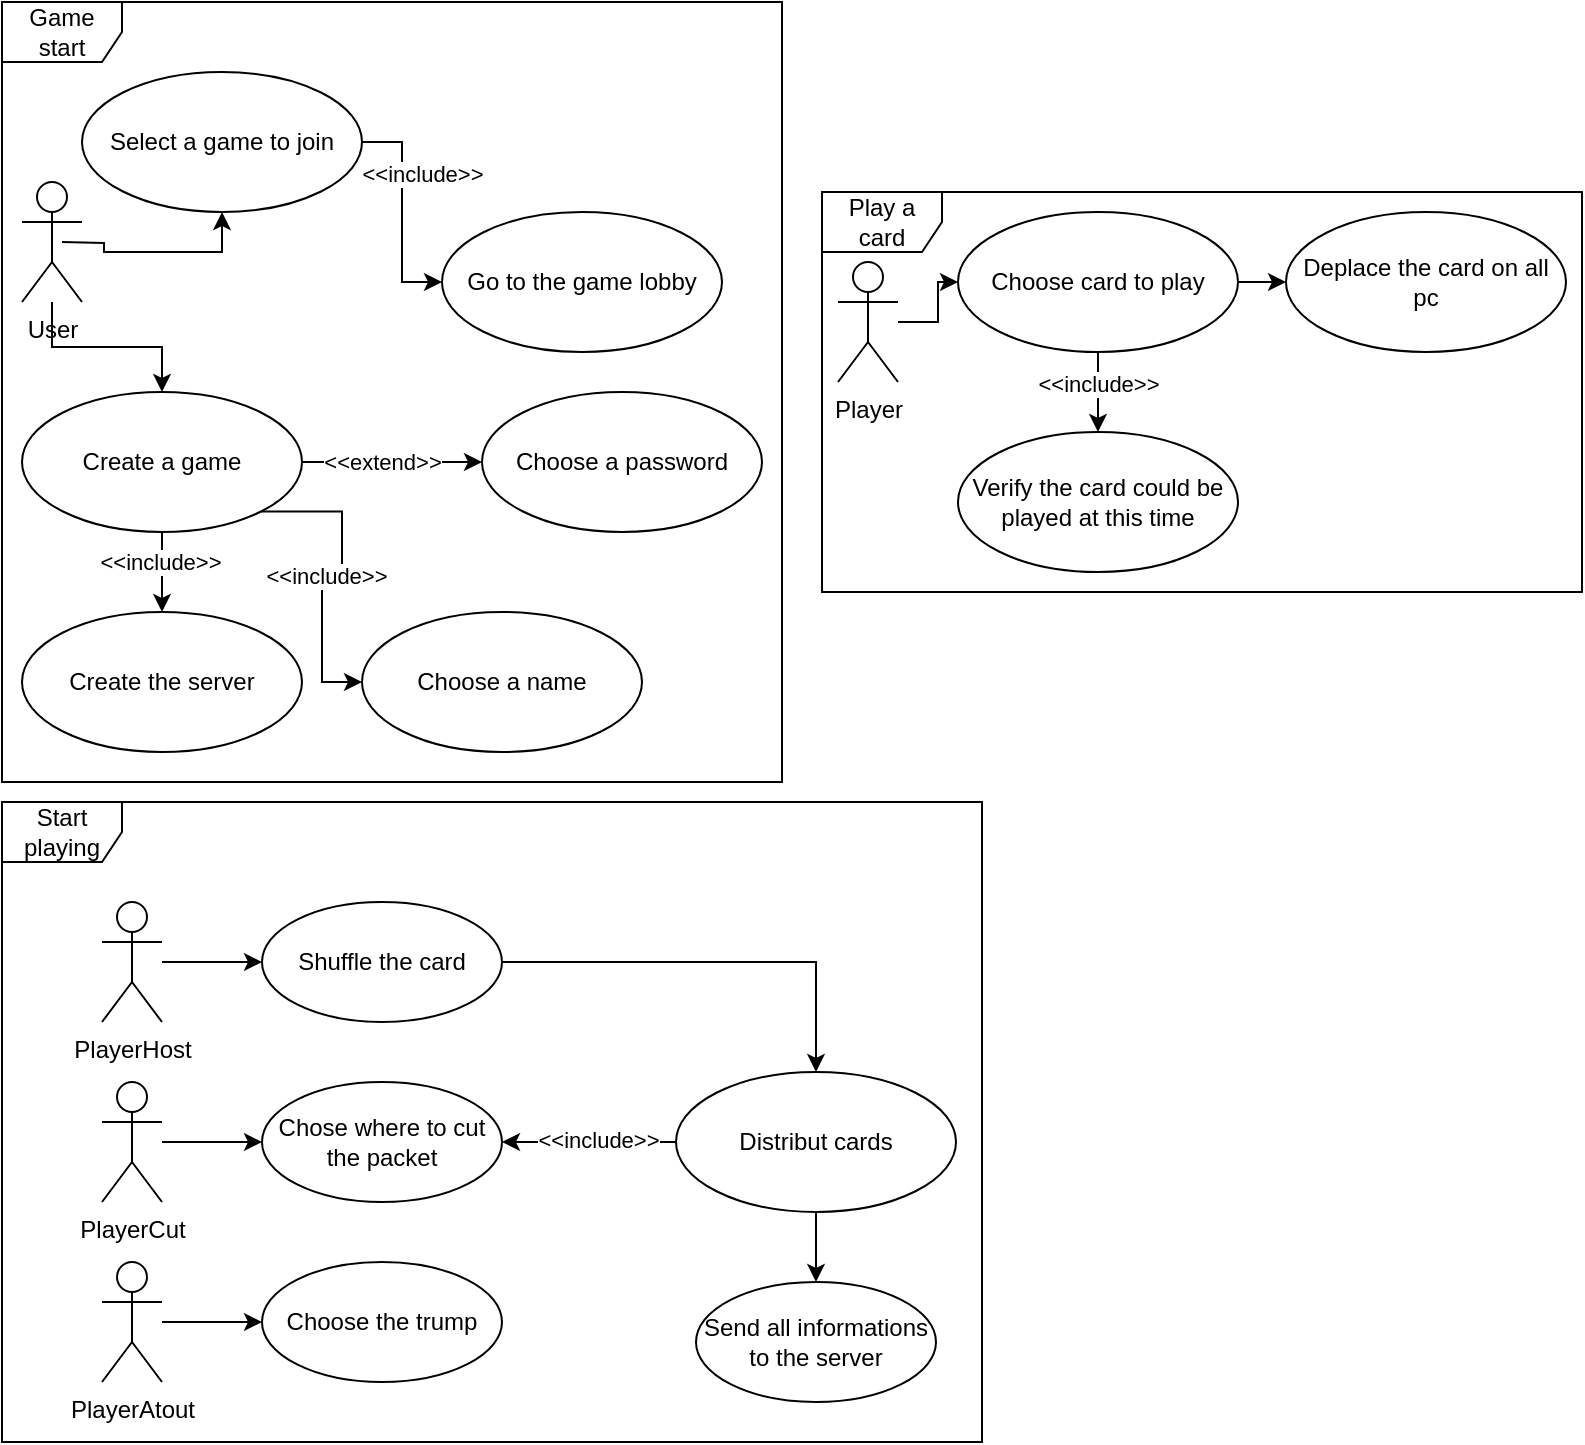 <mxfile version="16.2.4" type="device"><diagram id="8qlNC0n8r7BUnEHbCYcr" name="Page-1"><mxGraphModel dx="2585" dy="1340" grid="1" gridSize="10" guides="1" tooltips="1" connect="1" arrows="1" fold="1" page="1" pageScale="1" pageWidth="827" pageHeight="1169" math="0" shadow="0"><root><mxCell id="0"/><mxCell id="1" parent="0"/><mxCell id="YuhRXQqimlwCLY11rdTs-26" value="Game start" style="shape=umlFrame;whiteSpace=wrap;html=1;" parent="1" vertex="1"><mxGeometry x="10" y="10" width="390" height="390" as="geometry"/></mxCell><mxCell id="YuhRXQqimlwCLY11rdTs-27" value="Go to the game lobby" style="ellipse;whiteSpace=wrap;html=1;" parent="1" vertex="1"><mxGeometry x="230" y="115" width="140" height="70" as="geometry"/></mxCell><mxCell id="YuhRXQqimlwCLY11rdTs-37" value="" style="edgeStyle=orthogonalEdgeStyle;rounded=0;orthogonalLoop=1;jettySize=auto;html=1;" parent="1" source="YuhRXQqimlwCLY11rdTs-28" target="YuhRXQqimlwCLY11rdTs-27" edge="1"><mxGeometry relative="1" as="geometry"/></mxCell><mxCell id="YuhRXQqimlwCLY11rdTs-38" value="&amp;lt;&amp;lt;include&amp;gt;&amp;gt;" style="edgeLabel;html=1;align=center;verticalAlign=middle;resizable=0;points=[];" parent="YuhRXQqimlwCLY11rdTs-37" vertex="1" connectable="0"><mxGeometry x="-0.331" y="-1" relative="1" as="geometry"><mxPoint x="11" y="-1" as="offset"/></mxGeometry></mxCell><mxCell id="YuhRXQqimlwCLY11rdTs-28" value="Select a game to join" style="ellipse;whiteSpace=wrap;html=1;" parent="1" vertex="1"><mxGeometry x="50" y="45" width="140" height="70" as="geometry"/></mxCell><mxCell id="YuhRXQqimlwCLY11rdTs-35" value="" style="edgeStyle=orthogonalEdgeStyle;rounded=0;orthogonalLoop=1;jettySize=auto;html=1;" parent="1" source="YuhRXQqimlwCLY11rdTs-29" target="YuhRXQqimlwCLY11rdTs-30" edge="1"><mxGeometry relative="1" as="geometry"/></mxCell><mxCell id="YuhRXQqimlwCLY11rdTs-36" value="&amp;lt;&amp;lt;include&amp;gt;&amp;gt;" style="edgeLabel;html=1;align=center;verticalAlign=middle;resizable=0;points=[];" parent="YuhRXQqimlwCLY11rdTs-35" vertex="1" connectable="0"><mxGeometry x="-0.266" y="-1" relative="1" as="geometry"><mxPoint as="offset"/></mxGeometry></mxCell><mxCell id="YuhRXQqimlwCLY11rdTs-40" value="" style="edgeStyle=orthogonalEdgeStyle;rounded=0;orthogonalLoop=1;jettySize=auto;html=1;" parent="1" source="YuhRXQqimlwCLY11rdTs-29" target="YuhRXQqimlwCLY11rdTs-39" edge="1"><mxGeometry relative="1" as="geometry"/></mxCell><mxCell id="YuhRXQqimlwCLY11rdTs-41" value="&amp;lt;&amp;lt;extend&amp;gt;&amp;gt;" style="edgeLabel;html=1;align=center;verticalAlign=middle;resizable=0;points=[];" parent="YuhRXQqimlwCLY11rdTs-40" vertex="1" connectable="0"><mxGeometry x="-0.296" relative="1" as="geometry"><mxPoint x="8" as="offset"/></mxGeometry></mxCell><mxCell id="YuhRXQqimlwCLY11rdTs-43" style="edgeStyle=orthogonalEdgeStyle;rounded=0;orthogonalLoop=1;jettySize=auto;html=1;exitX=1;exitY=1;exitDx=0;exitDy=0;entryX=0;entryY=0.5;entryDx=0;entryDy=0;" parent="1" source="YuhRXQqimlwCLY11rdTs-29" target="YuhRXQqimlwCLY11rdTs-42" edge="1"><mxGeometry relative="1" as="geometry"/></mxCell><mxCell id="YuhRXQqimlwCLY11rdTs-44" value="&amp;lt;&amp;lt;include&amp;gt;&amp;gt;" style="edgeLabel;html=1;align=center;verticalAlign=middle;resizable=0;points=[];" parent="YuhRXQqimlwCLY11rdTs-43" vertex="1" connectable="0"><mxGeometry x="0.019" y="2" relative="1" as="geometry"><mxPoint as="offset"/></mxGeometry></mxCell><mxCell id="YuhRXQqimlwCLY11rdTs-29" value="Create a game" style="ellipse;whiteSpace=wrap;html=1;" parent="1" vertex="1"><mxGeometry x="20" y="205" width="140" height="70" as="geometry"/></mxCell><mxCell id="YuhRXQqimlwCLY11rdTs-30" value="Create the server" style="ellipse;whiteSpace=wrap;html=1;" parent="1" vertex="1"><mxGeometry x="20" y="315" width="140" height="70" as="geometry"/></mxCell><mxCell id="YuhRXQqimlwCLY11rdTs-33" value="" style="edgeStyle=orthogonalEdgeStyle;rounded=0;orthogonalLoop=1;jettySize=auto;html=1;" parent="1" target="YuhRXQqimlwCLY11rdTs-28" edge="1"><mxGeometry relative="1" as="geometry"><mxPoint x="40" y="130" as="sourcePoint"/><Array as="points"/></mxGeometry></mxCell><mxCell id="YuhRXQqimlwCLY11rdTs-34" value="" style="edgeStyle=orthogonalEdgeStyle;rounded=0;orthogonalLoop=1;jettySize=auto;html=1;" parent="1" source="YuhRXQqimlwCLY11rdTs-31" target="YuhRXQqimlwCLY11rdTs-29" edge="1"><mxGeometry relative="1" as="geometry"/></mxCell><mxCell id="YuhRXQqimlwCLY11rdTs-31" value="User" style="shape=umlActor;verticalLabelPosition=bottom;verticalAlign=top;html=1;" parent="1" vertex="1"><mxGeometry x="20" y="100" width="30" height="60" as="geometry"/></mxCell><mxCell id="YuhRXQqimlwCLY11rdTs-39" value="Choose a password" style="ellipse;whiteSpace=wrap;html=1;" parent="1" vertex="1"><mxGeometry x="250" y="205" width="140" height="70" as="geometry"/></mxCell><mxCell id="YuhRXQqimlwCLY11rdTs-42" value="Choose a name" style="ellipse;whiteSpace=wrap;html=1;" parent="1" vertex="1"><mxGeometry x="190" y="315" width="140" height="70" as="geometry"/></mxCell><mxCell id="YuhRXQqimlwCLY11rdTs-45" value="Start playing" style="shape=umlFrame;whiteSpace=wrap;html=1;" parent="1" vertex="1"><mxGeometry x="10" y="410" width="490" height="320" as="geometry"/></mxCell><mxCell id="YuhRXQqimlwCLY11rdTs-53" value="" style="edgeStyle=orthogonalEdgeStyle;rounded=0;orthogonalLoop=1;jettySize=auto;html=1;" parent="1" source="YuhRXQqimlwCLY11rdTs-46" target="YuhRXQqimlwCLY11rdTs-52" edge="1"><mxGeometry relative="1" as="geometry"/></mxCell><mxCell id="YuhRXQqimlwCLY11rdTs-46" value="PlayerAtout" style="shape=umlActor;verticalLabelPosition=bottom;verticalAlign=top;html=1;" parent="1" vertex="1"><mxGeometry x="60" y="640" width="30" height="60" as="geometry"/></mxCell><mxCell id="YuhRXQqimlwCLY11rdTs-51" value="" style="edgeStyle=orthogonalEdgeStyle;rounded=0;orthogonalLoop=1;jettySize=auto;html=1;" parent="1" source="YuhRXQqimlwCLY11rdTs-47" target="YuhRXQqimlwCLY11rdTs-50" edge="1"><mxGeometry relative="1" as="geometry"/></mxCell><mxCell id="YuhRXQqimlwCLY11rdTs-47" value="PlayerHost" style="shape=umlActor;verticalLabelPosition=bottom;verticalAlign=top;html=1;" parent="1" vertex="1"><mxGeometry x="60" y="460" width="30" height="60" as="geometry"/></mxCell><mxCell id="YuhRXQqimlwCLY11rdTs-72" value="" style="edgeStyle=orthogonalEdgeStyle;rounded=0;orthogonalLoop=1;jettySize=auto;html=1;" parent="1" source="YuhRXQqimlwCLY11rdTs-50" target="YuhRXQqimlwCLY11rdTs-71" edge="1"><mxGeometry relative="1" as="geometry"/></mxCell><mxCell id="YuhRXQqimlwCLY11rdTs-50" value="Shuffle the card" style="ellipse;whiteSpace=wrap;html=1;verticalAlign=middle;" parent="1" vertex="1"><mxGeometry x="140" y="460" width="120" height="60" as="geometry"/></mxCell><mxCell id="YuhRXQqimlwCLY11rdTs-52" value="Choose the trump" style="ellipse;whiteSpace=wrap;html=1;verticalAlign=middle;" parent="1" vertex="1"><mxGeometry x="140" y="640" width="120" height="60" as="geometry"/></mxCell><mxCell id="YuhRXQqimlwCLY11rdTs-68" value="" style="edgeStyle=orthogonalEdgeStyle;rounded=0;orthogonalLoop=1;jettySize=auto;html=1;" parent="1" source="YuhRXQqimlwCLY11rdTs-69" target="YuhRXQqimlwCLY11rdTs-70" edge="1"><mxGeometry relative="1" as="geometry"/></mxCell><mxCell id="YuhRXQqimlwCLY11rdTs-69" value="PlayerCut" style="shape=umlActor;verticalLabelPosition=bottom;verticalAlign=top;html=1;" parent="1" vertex="1"><mxGeometry x="60" y="550" width="30" height="60" as="geometry"/></mxCell><mxCell id="YuhRXQqimlwCLY11rdTs-70" value="Chose where to cut the packet" style="ellipse;whiteSpace=wrap;html=1;verticalAlign=middle;" parent="1" vertex="1"><mxGeometry x="140" y="550" width="120" height="60" as="geometry"/></mxCell><mxCell id="YuhRXQqimlwCLY11rdTs-73" value="" style="edgeStyle=orthogonalEdgeStyle;rounded=0;orthogonalLoop=1;jettySize=auto;html=1;" parent="1" source="YuhRXQqimlwCLY11rdTs-71" target="YuhRXQqimlwCLY11rdTs-70" edge="1"><mxGeometry relative="1" as="geometry"/></mxCell><mxCell id="YuhRXQqimlwCLY11rdTs-74" value="&amp;lt;&amp;lt;include&amp;gt;&amp;gt;" style="edgeLabel;html=1;align=center;verticalAlign=middle;resizable=0;points=[];" parent="YuhRXQqimlwCLY11rdTs-73" vertex="1" connectable="0"><mxGeometry x="-0.104" y="-1" relative="1" as="geometry"><mxPoint as="offset"/></mxGeometry></mxCell><mxCell id="YuhRXQqimlwCLY11rdTs-76" value="" style="edgeStyle=orthogonalEdgeStyle;rounded=0;orthogonalLoop=1;jettySize=auto;html=1;" parent="1" source="YuhRXQqimlwCLY11rdTs-71" target="YuhRXQqimlwCLY11rdTs-75" edge="1"><mxGeometry relative="1" as="geometry"/></mxCell><mxCell id="YuhRXQqimlwCLY11rdTs-71" value="Distribut cards" style="ellipse;whiteSpace=wrap;html=1;" parent="1" vertex="1"><mxGeometry x="347" y="545" width="140" height="70" as="geometry"/></mxCell><mxCell id="YuhRXQqimlwCLY11rdTs-75" value="Send all informations to the server" style="ellipse;whiteSpace=wrap;html=1;" parent="1" vertex="1"><mxGeometry x="357" y="650" width="120" height="60" as="geometry"/></mxCell><mxCell id="YuhRXQqimlwCLY11rdTs-77" value="Play a card" style="shape=umlFrame;whiteSpace=wrap;html=1;" parent="1" vertex="1"><mxGeometry x="420" y="105" width="380" height="200" as="geometry"/></mxCell><mxCell id="YuhRXQqimlwCLY11rdTs-80" value="" style="edgeStyle=orthogonalEdgeStyle;rounded=0;orthogonalLoop=1;jettySize=auto;html=1;" parent="1" source="YuhRXQqimlwCLY11rdTs-78" target="YuhRXQqimlwCLY11rdTs-79" edge="1"><mxGeometry relative="1" as="geometry"/></mxCell><mxCell id="YuhRXQqimlwCLY11rdTs-78" value="Player" style="shape=umlActor;verticalLabelPosition=bottom;verticalAlign=top;html=1;" parent="1" vertex="1"><mxGeometry x="428" y="140" width="30" height="60" as="geometry"/></mxCell><mxCell id="YuhRXQqimlwCLY11rdTs-82" value="" style="edgeStyle=orthogonalEdgeStyle;rounded=0;orthogonalLoop=1;jettySize=auto;html=1;" parent="1" source="YuhRXQqimlwCLY11rdTs-79" target="YuhRXQqimlwCLY11rdTs-81" edge="1"><mxGeometry relative="1" as="geometry"/></mxCell><mxCell id="YuhRXQqimlwCLY11rdTs-83" value="&amp;lt;&amp;lt;include&amp;gt;&amp;gt;" style="edgeLabel;html=1;align=center;verticalAlign=middle;resizable=0;points=[];" parent="YuhRXQqimlwCLY11rdTs-82" vertex="1" connectable="0"><mxGeometry x="-0.253" relative="1" as="geometry"><mxPoint y="1" as="offset"/></mxGeometry></mxCell><mxCell id="YuhRXQqimlwCLY11rdTs-85" value="" style="edgeStyle=orthogonalEdgeStyle;rounded=0;orthogonalLoop=1;jettySize=auto;html=1;" parent="1" source="YuhRXQqimlwCLY11rdTs-79" target="YuhRXQqimlwCLY11rdTs-84" edge="1"><mxGeometry relative="1" as="geometry"/></mxCell><mxCell id="YuhRXQqimlwCLY11rdTs-79" value="Choose card to play" style="ellipse;whiteSpace=wrap;html=1;" parent="1" vertex="1"><mxGeometry x="488" y="115" width="140" height="70" as="geometry"/></mxCell><mxCell id="YuhRXQqimlwCLY11rdTs-81" value="Verify the card could be played at this time" style="ellipse;whiteSpace=wrap;html=1;" parent="1" vertex="1"><mxGeometry x="488" y="225" width="140" height="70" as="geometry"/></mxCell><mxCell id="YuhRXQqimlwCLY11rdTs-84" value="Deplace the card on all pc" style="ellipse;whiteSpace=wrap;html=1;" parent="1" vertex="1"><mxGeometry x="652" y="115" width="140" height="70" as="geometry"/></mxCell></root></mxGraphModel></diagram></mxfile>